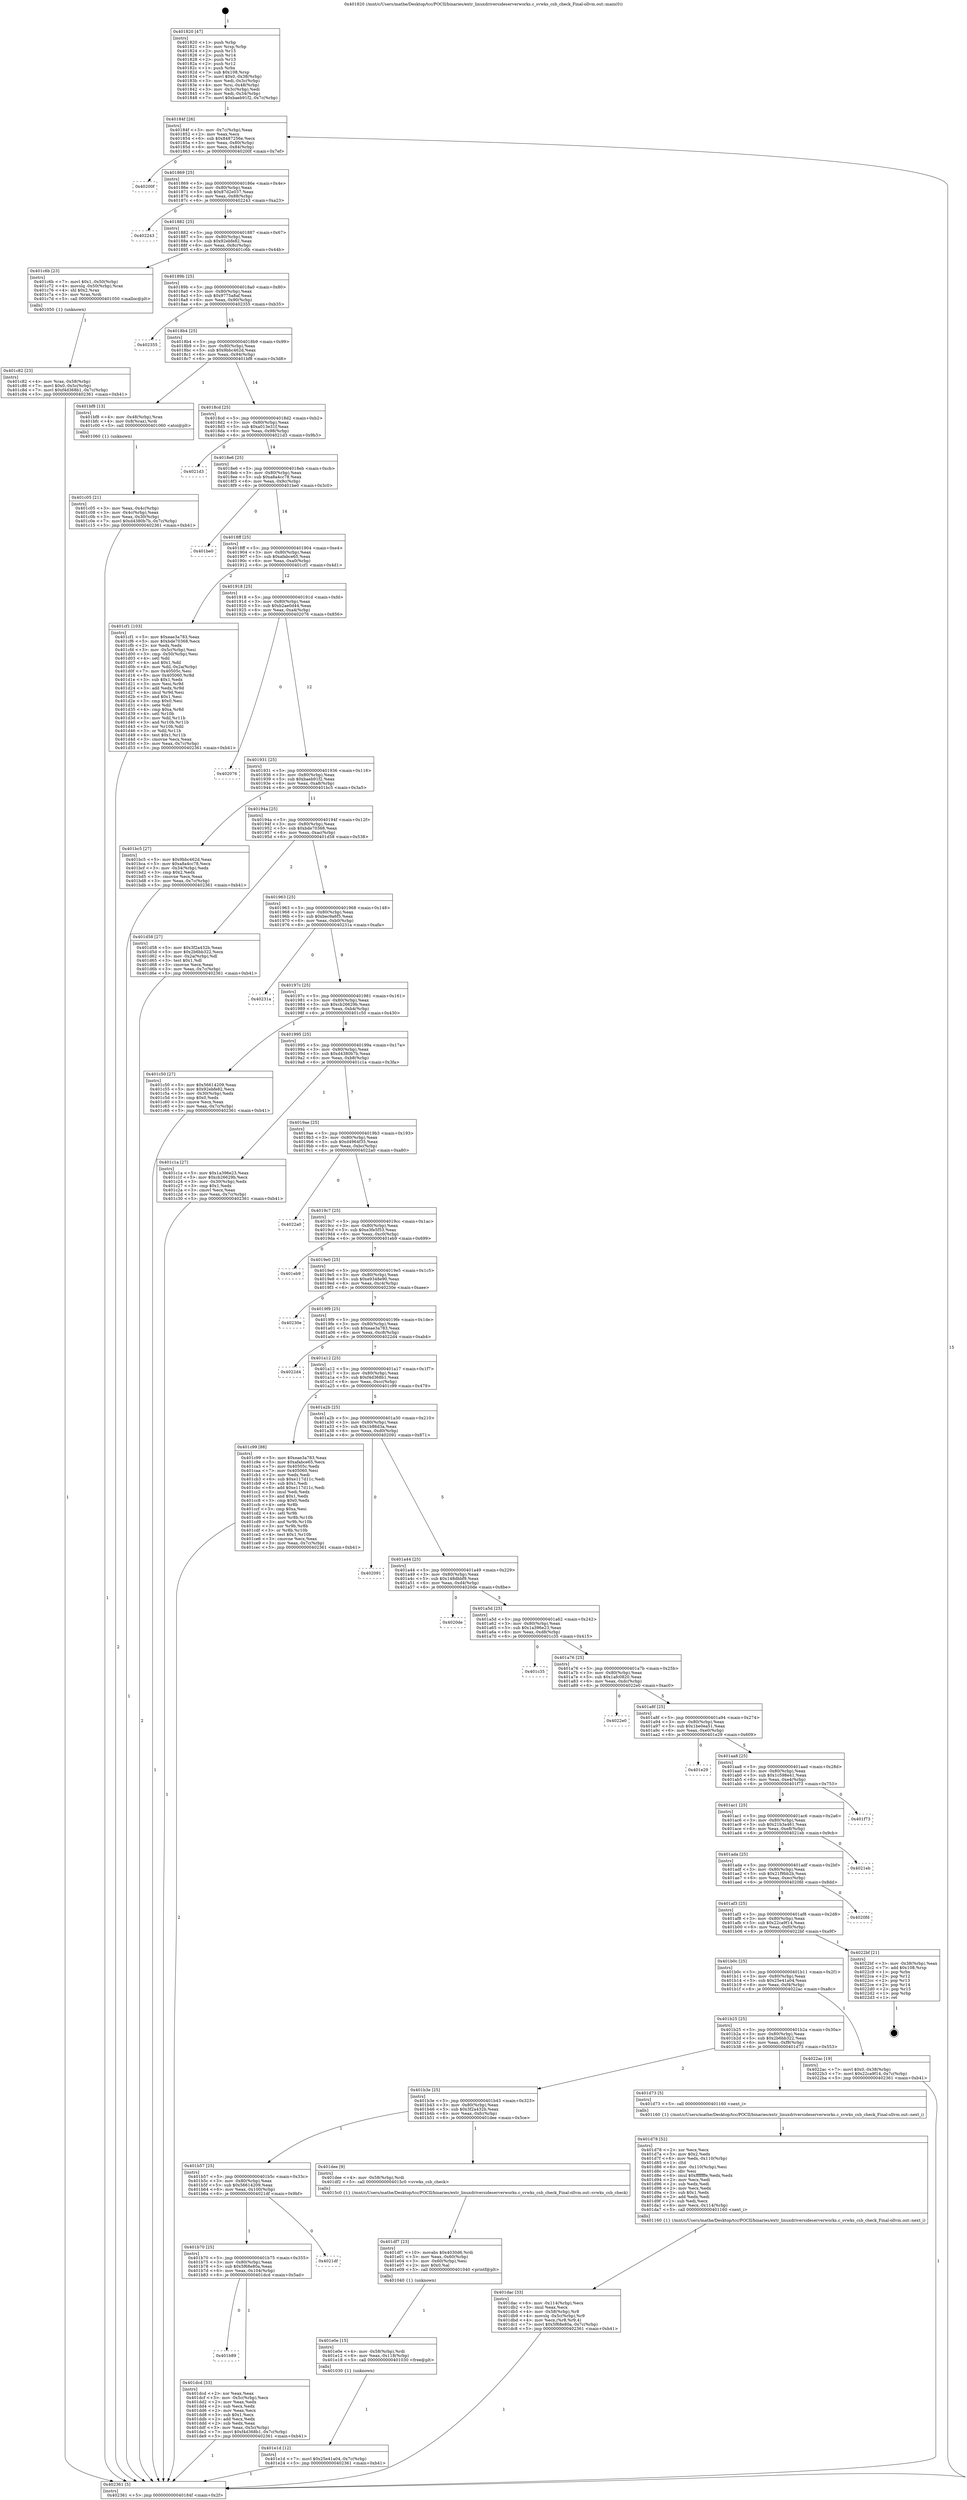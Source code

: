 digraph "0x401820" {
  label = "0x401820 (/mnt/c/Users/mathe/Desktop/tcc/POCII/binaries/extr_linuxdriversideserverworks.c_svwks_csb_check_Final-ollvm.out::main(0))"
  labelloc = "t"
  node[shape=record]

  Entry [label="",width=0.3,height=0.3,shape=circle,fillcolor=black,style=filled]
  "0x40184f" [label="{
     0x40184f [26]\l
     | [instrs]\l
     &nbsp;&nbsp;0x40184f \<+3\>: mov -0x7c(%rbp),%eax\l
     &nbsp;&nbsp;0x401852 \<+2\>: mov %eax,%ecx\l
     &nbsp;&nbsp;0x401854 \<+6\>: sub $0x8487256e,%ecx\l
     &nbsp;&nbsp;0x40185a \<+3\>: mov %eax,-0x80(%rbp)\l
     &nbsp;&nbsp;0x40185d \<+6\>: mov %ecx,-0x84(%rbp)\l
     &nbsp;&nbsp;0x401863 \<+6\>: je 000000000040200f \<main+0x7ef\>\l
  }"]
  "0x40200f" [label="{
     0x40200f\l
  }", style=dashed]
  "0x401869" [label="{
     0x401869 [25]\l
     | [instrs]\l
     &nbsp;&nbsp;0x401869 \<+5\>: jmp 000000000040186e \<main+0x4e\>\l
     &nbsp;&nbsp;0x40186e \<+3\>: mov -0x80(%rbp),%eax\l
     &nbsp;&nbsp;0x401871 \<+5\>: sub $0x87d2e037,%eax\l
     &nbsp;&nbsp;0x401876 \<+6\>: mov %eax,-0x88(%rbp)\l
     &nbsp;&nbsp;0x40187c \<+6\>: je 0000000000402243 \<main+0xa23\>\l
  }"]
  Exit [label="",width=0.3,height=0.3,shape=circle,fillcolor=black,style=filled,peripheries=2]
  "0x402243" [label="{
     0x402243\l
  }", style=dashed]
  "0x401882" [label="{
     0x401882 [25]\l
     | [instrs]\l
     &nbsp;&nbsp;0x401882 \<+5\>: jmp 0000000000401887 \<main+0x67\>\l
     &nbsp;&nbsp;0x401887 \<+3\>: mov -0x80(%rbp),%eax\l
     &nbsp;&nbsp;0x40188a \<+5\>: sub $0x92ebfe82,%eax\l
     &nbsp;&nbsp;0x40188f \<+6\>: mov %eax,-0x8c(%rbp)\l
     &nbsp;&nbsp;0x401895 \<+6\>: je 0000000000401c6b \<main+0x44b\>\l
  }"]
  "0x401e1d" [label="{
     0x401e1d [12]\l
     | [instrs]\l
     &nbsp;&nbsp;0x401e1d \<+7\>: movl $0x25e41a04,-0x7c(%rbp)\l
     &nbsp;&nbsp;0x401e24 \<+5\>: jmp 0000000000402361 \<main+0xb41\>\l
  }"]
  "0x401c6b" [label="{
     0x401c6b [23]\l
     | [instrs]\l
     &nbsp;&nbsp;0x401c6b \<+7\>: movl $0x1,-0x50(%rbp)\l
     &nbsp;&nbsp;0x401c72 \<+4\>: movslq -0x50(%rbp),%rax\l
     &nbsp;&nbsp;0x401c76 \<+4\>: shl $0x2,%rax\l
     &nbsp;&nbsp;0x401c7a \<+3\>: mov %rax,%rdi\l
     &nbsp;&nbsp;0x401c7d \<+5\>: call 0000000000401050 \<malloc@plt\>\l
     | [calls]\l
     &nbsp;&nbsp;0x401050 \{1\} (unknown)\l
  }"]
  "0x40189b" [label="{
     0x40189b [25]\l
     | [instrs]\l
     &nbsp;&nbsp;0x40189b \<+5\>: jmp 00000000004018a0 \<main+0x80\>\l
     &nbsp;&nbsp;0x4018a0 \<+3\>: mov -0x80(%rbp),%eax\l
     &nbsp;&nbsp;0x4018a3 \<+5\>: sub $0x9775a8af,%eax\l
     &nbsp;&nbsp;0x4018a8 \<+6\>: mov %eax,-0x90(%rbp)\l
     &nbsp;&nbsp;0x4018ae \<+6\>: je 0000000000402355 \<main+0xb35\>\l
  }"]
  "0x401e0e" [label="{
     0x401e0e [15]\l
     | [instrs]\l
     &nbsp;&nbsp;0x401e0e \<+4\>: mov -0x58(%rbp),%rdi\l
     &nbsp;&nbsp;0x401e12 \<+6\>: mov %eax,-0x118(%rbp)\l
     &nbsp;&nbsp;0x401e18 \<+5\>: call 0000000000401030 \<free@plt\>\l
     | [calls]\l
     &nbsp;&nbsp;0x401030 \{1\} (unknown)\l
  }"]
  "0x402355" [label="{
     0x402355\l
  }", style=dashed]
  "0x4018b4" [label="{
     0x4018b4 [25]\l
     | [instrs]\l
     &nbsp;&nbsp;0x4018b4 \<+5\>: jmp 00000000004018b9 \<main+0x99\>\l
     &nbsp;&nbsp;0x4018b9 \<+3\>: mov -0x80(%rbp),%eax\l
     &nbsp;&nbsp;0x4018bc \<+5\>: sub $0x9bbc462d,%eax\l
     &nbsp;&nbsp;0x4018c1 \<+6\>: mov %eax,-0x94(%rbp)\l
     &nbsp;&nbsp;0x4018c7 \<+6\>: je 0000000000401bf8 \<main+0x3d8\>\l
  }"]
  "0x401df7" [label="{
     0x401df7 [23]\l
     | [instrs]\l
     &nbsp;&nbsp;0x401df7 \<+10\>: movabs $0x4030d6,%rdi\l
     &nbsp;&nbsp;0x401e01 \<+3\>: mov %eax,-0x60(%rbp)\l
     &nbsp;&nbsp;0x401e04 \<+3\>: mov -0x60(%rbp),%esi\l
     &nbsp;&nbsp;0x401e07 \<+2\>: mov $0x0,%al\l
     &nbsp;&nbsp;0x401e09 \<+5\>: call 0000000000401040 \<printf@plt\>\l
     | [calls]\l
     &nbsp;&nbsp;0x401040 \{1\} (unknown)\l
  }"]
  "0x401bf8" [label="{
     0x401bf8 [13]\l
     | [instrs]\l
     &nbsp;&nbsp;0x401bf8 \<+4\>: mov -0x48(%rbp),%rax\l
     &nbsp;&nbsp;0x401bfc \<+4\>: mov 0x8(%rax),%rdi\l
     &nbsp;&nbsp;0x401c00 \<+5\>: call 0000000000401060 \<atoi@plt\>\l
     | [calls]\l
     &nbsp;&nbsp;0x401060 \{1\} (unknown)\l
  }"]
  "0x4018cd" [label="{
     0x4018cd [25]\l
     | [instrs]\l
     &nbsp;&nbsp;0x4018cd \<+5\>: jmp 00000000004018d2 \<main+0xb2\>\l
     &nbsp;&nbsp;0x4018d2 \<+3\>: mov -0x80(%rbp),%eax\l
     &nbsp;&nbsp;0x4018d5 \<+5\>: sub $0xa013e31f,%eax\l
     &nbsp;&nbsp;0x4018da \<+6\>: mov %eax,-0x98(%rbp)\l
     &nbsp;&nbsp;0x4018e0 \<+6\>: je 00000000004021d3 \<main+0x9b3\>\l
  }"]
  "0x401b89" [label="{
     0x401b89\l
  }", style=dashed]
  "0x4021d3" [label="{
     0x4021d3\l
  }", style=dashed]
  "0x4018e6" [label="{
     0x4018e6 [25]\l
     | [instrs]\l
     &nbsp;&nbsp;0x4018e6 \<+5\>: jmp 00000000004018eb \<main+0xcb\>\l
     &nbsp;&nbsp;0x4018eb \<+3\>: mov -0x80(%rbp),%eax\l
     &nbsp;&nbsp;0x4018ee \<+5\>: sub $0xa8a4cc78,%eax\l
     &nbsp;&nbsp;0x4018f3 \<+6\>: mov %eax,-0x9c(%rbp)\l
     &nbsp;&nbsp;0x4018f9 \<+6\>: je 0000000000401be0 \<main+0x3c0\>\l
  }"]
  "0x401dcd" [label="{
     0x401dcd [33]\l
     | [instrs]\l
     &nbsp;&nbsp;0x401dcd \<+2\>: xor %eax,%eax\l
     &nbsp;&nbsp;0x401dcf \<+3\>: mov -0x5c(%rbp),%ecx\l
     &nbsp;&nbsp;0x401dd2 \<+2\>: mov %eax,%edx\l
     &nbsp;&nbsp;0x401dd4 \<+2\>: sub %ecx,%edx\l
     &nbsp;&nbsp;0x401dd6 \<+2\>: mov %eax,%ecx\l
     &nbsp;&nbsp;0x401dd8 \<+3\>: sub $0x1,%ecx\l
     &nbsp;&nbsp;0x401ddb \<+2\>: add %ecx,%edx\l
     &nbsp;&nbsp;0x401ddd \<+2\>: sub %edx,%eax\l
     &nbsp;&nbsp;0x401ddf \<+3\>: mov %eax,-0x5c(%rbp)\l
     &nbsp;&nbsp;0x401de2 \<+7\>: movl $0xf4d368b1,-0x7c(%rbp)\l
     &nbsp;&nbsp;0x401de9 \<+5\>: jmp 0000000000402361 \<main+0xb41\>\l
  }"]
  "0x401be0" [label="{
     0x401be0\l
  }", style=dashed]
  "0x4018ff" [label="{
     0x4018ff [25]\l
     | [instrs]\l
     &nbsp;&nbsp;0x4018ff \<+5\>: jmp 0000000000401904 \<main+0xe4\>\l
     &nbsp;&nbsp;0x401904 \<+3\>: mov -0x80(%rbp),%eax\l
     &nbsp;&nbsp;0x401907 \<+5\>: sub $0xafabce65,%eax\l
     &nbsp;&nbsp;0x40190c \<+6\>: mov %eax,-0xa0(%rbp)\l
     &nbsp;&nbsp;0x401912 \<+6\>: je 0000000000401cf1 \<main+0x4d1\>\l
  }"]
  "0x401b70" [label="{
     0x401b70 [25]\l
     | [instrs]\l
     &nbsp;&nbsp;0x401b70 \<+5\>: jmp 0000000000401b75 \<main+0x355\>\l
     &nbsp;&nbsp;0x401b75 \<+3\>: mov -0x80(%rbp),%eax\l
     &nbsp;&nbsp;0x401b78 \<+5\>: sub $0x5f68e80a,%eax\l
     &nbsp;&nbsp;0x401b7d \<+6\>: mov %eax,-0x104(%rbp)\l
     &nbsp;&nbsp;0x401b83 \<+6\>: je 0000000000401dcd \<main+0x5ad\>\l
  }"]
  "0x401cf1" [label="{
     0x401cf1 [103]\l
     | [instrs]\l
     &nbsp;&nbsp;0x401cf1 \<+5\>: mov $0xeae3a783,%eax\l
     &nbsp;&nbsp;0x401cf6 \<+5\>: mov $0xbde70368,%ecx\l
     &nbsp;&nbsp;0x401cfb \<+2\>: xor %edx,%edx\l
     &nbsp;&nbsp;0x401cfd \<+3\>: mov -0x5c(%rbp),%esi\l
     &nbsp;&nbsp;0x401d00 \<+3\>: cmp -0x50(%rbp),%esi\l
     &nbsp;&nbsp;0x401d03 \<+4\>: setl %dil\l
     &nbsp;&nbsp;0x401d07 \<+4\>: and $0x1,%dil\l
     &nbsp;&nbsp;0x401d0b \<+4\>: mov %dil,-0x2a(%rbp)\l
     &nbsp;&nbsp;0x401d0f \<+7\>: mov 0x40505c,%esi\l
     &nbsp;&nbsp;0x401d16 \<+8\>: mov 0x405060,%r8d\l
     &nbsp;&nbsp;0x401d1e \<+3\>: sub $0x1,%edx\l
     &nbsp;&nbsp;0x401d21 \<+3\>: mov %esi,%r9d\l
     &nbsp;&nbsp;0x401d24 \<+3\>: add %edx,%r9d\l
     &nbsp;&nbsp;0x401d27 \<+4\>: imul %r9d,%esi\l
     &nbsp;&nbsp;0x401d2b \<+3\>: and $0x1,%esi\l
     &nbsp;&nbsp;0x401d2e \<+3\>: cmp $0x0,%esi\l
     &nbsp;&nbsp;0x401d31 \<+4\>: sete %dil\l
     &nbsp;&nbsp;0x401d35 \<+4\>: cmp $0xa,%r8d\l
     &nbsp;&nbsp;0x401d39 \<+4\>: setl %r10b\l
     &nbsp;&nbsp;0x401d3d \<+3\>: mov %dil,%r11b\l
     &nbsp;&nbsp;0x401d40 \<+3\>: and %r10b,%r11b\l
     &nbsp;&nbsp;0x401d43 \<+3\>: xor %r10b,%dil\l
     &nbsp;&nbsp;0x401d46 \<+3\>: or %dil,%r11b\l
     &nbsp;&nbsp;0x401d49 \<+4\>: test $0x1,%r11b\l
     &nbsp;&nbsp;0x401d4d \<+3\>: cmovne %ecx,%eax\l
     &nbsp;&nbsp;0x401d50 \<+3\>: mov %eax,-0x7c(%rbp)\l
     &nbsp;&nbsp;0x401d53 \<+5\>: jmp 0000000000402361 \<main+0xb41\>\l
  }"]
  "0x401918" [label="{
     0x401918 [25]\l
     | [instrs]\l
     &nbsp;&nbsp;0x401918 \<+5\>: jmp 000000000040191d \<main+0xfd\>\l
     &nbsp;&nbsp;0x40191d \<+3\>: mov -0x80(%rbp),%eax\l
     &nbsp;&nbsp;0x401920 \<+5\>: sub $0xb2ae0d44,%eax\l
     &nbsp;&nbsp;0x401925 \<+6\>: mov %eax,-0xa4(%rbp)\l
     &nbsp;&nbsp;0x40192b \<+6\>: je 0000000000402076 \<main+0x856\>\l
  }"]
  "0x4021df" [label="{
     0x4021df\l
  }", style=dashed]
  "0x402076" [label="{
     0x402076\l
  }", style=dashed]
  "0x401931" [label="{
     0x401931 [25]\l
     | [instrs]\l
     &nbsp;&nbsp;0x401931 \<+5\>: jmp 0000000000401936 \<main+0x116\>\l
     &nbsp;&nbsp;0x401936 \<+3\>: mov -0x80(%rbp),%eax\l
     &nbsp;&nbsp;0x401939 \<+5\>: sub $0xbaeb91f2,%eax\l
     &nbsp;&nbsp;0x40193e \<+6\>: mov %eax,-0xa8(%rbp)\l
     &nbsp;&nbsp;0x401944 \<+6\>: je 0000000000401bc5 \<main+0x3a5\>\l
  }"]
  "0x401b57" [label="{
     0x401b57 [25]\l
     | [instrs]\l
     &nbsp;&nbsp;0x401b57 \<+5\>: jmp 0000000000401b5c \<main+0x33c\>\l
     &nbsp;&nbsp;0x401b5c \<+3\>: mov -0x80(%rbp),%eax\l
     &nbsp;&nbsp;0x401b5f \<+5\>: sub $0x56614209,%eax\l
     &nbsp;&nbsp;0x401b64 \<+6\>: mov %eax,-0x100(%rbp)\l
     &nbsp;&nbsp;0x401b6a \<+6\>: je 00000000004021df \<main+0x9bf\>\l
  }"]
  "0x401bc5" [label="{
     0x401bc5 [27]\l
     | [instrs]\l
     &nbsp;&nbsp;0x401bc5 \<+5\>: mov $0x9bbc462d,%eax\l
     &nbsp;&nbsp;0x401bca \<+5\>: mov $0xa8a4cc78,%ecx\l
     &nbsp;&nbsp;0x401bcf \<+3\>: mov -0x34(%rbp),%edx\l
     &nbsp;&nbsp;0x401bd2 \<+3\>: cmp $0x2,%edx\l
     &nbsp;&nbsp;0x401bd5 \<+3\>: cmovne %ecx,%eax\l
     &nbsp;&nbsp;0x401bd8 \<+3\>: mov %eax,-0x7c(%rbp)\l
     &nbsp;&nbsp;0x401bdb \<+5\>: jmp 0000000000402361 \<main+0xb41\>\l
  }"]
  "0x40194a" [label="{
     0x40194a [25]\l
     | [instrs]\l
     &nbsp;&nbsp;0x40194a \<+5\>: jmp 000000000040194f \<main+0x12f\>\l
     &nbsp;&nbsp;0x40194f \<+3\>: mov -0x80(%rbp),%eax\l
     &nbsp;&nbsp;0x401952 \<+5\>: sub $0xbde70368,%eax\l
     &nbsp;&nbsp;0x401957 \<+6\>: mov %eax,-0xac(%rbp)\l
     &nbsp;&nbsp;0x40195d \<+6\>: je 0000000000401d58 \<main+0x538\>\l
  }"]
  "0x402361" [label="{
     0x402361 [5]\l
     | [instrs]\l
     &nbsp;&nbsp;0x402361 \<+5\>: jmp 000000000040184f \<main+0x2f\>\l
  }"]
  "0x401820" [label="{
     0x401820 [47]\l
     | [instrs]\l
     &nbsp;&nbsp;0x401820 \<+1\>: push %rbp\l
     &nbsp;&nbsp;0x401821 \<+3\>: mov %rsp,%rbp\l
     &nbsp;&nbsp;0x401824 \<+2\>: push %r15\l
     &nbsp;&nbsp;0x401826 \<+2\>: push %r14\l
     &nbsp;&nbsp;0x401828 \<+2\>: push %r13\l
     &nbsp;&nbsp;0x40182a \<+2\>: push %r12\l
     &nbsp;&nbsp;0x40182c \<+1\>: push %rbx\l
     &nbsp;&nbsp;0x40182d \<+7\>: sub $0x108,%rsp\l
     &nbsp;&nbsp;0x401834 \<+7\>: movl $0x0,-0x38(%rbp)\l
     &nbsp;&nbsp;0x40183b \<+3\>: mov %edi,-0x3c(%rbp)\l
     &nbsp;&nbsp;0x40183e \<+4\>: mov %rsi,-0x48(%rbp)\l
     &nbsp;&nbsp;0x401842 \<+3\>: mov -0x3c(%rbp),%edi\l
     &nbsp;&nbsp;0x401845 \<+3\>: mov %edi,-0x34(%rbp)\l
     &nbsp;&nbsp;0x401848 \<+7\>: movl $0xbaeb91f2,-0x7c(%rbp)\l
  }"]
  "0x401c05" [label="{
     0x401c05 [21]\l
     | [instrs]\l
     &nbsp;&nbsp;0x401c05 \<+3\>: mov %eax,-0x4c(%rbp)\l
     &nbsp;&nbsp;0x401c08 \<+3\>: mov -0x4c(%rbp),%eax\l
     &nbsp;&nbsp;0x401c0b \<+3\>: mov %eax,-0x30(%rbp)\l
     &nbsp;&nbsp;0x401c0e \<+7\>: movl $0xd4380b7b,-0x7c(%rbp)\l
     &nbsp;&nbsp;0x401c15 \<+5\>: jmp 0000000000402361 \<main+0xb41\>\l
  }"]
  "0x401dee" [label="{
     0x401dee [9]\l
     | [instrs]\l
     &nbsp;&nbsp;0x401dee \<+4\>: mov -0x58(%rbp),%rdi\l
     &nbsp;&nbsp;0x401df2 \<+5\>: call 00000000004015c0 \<svwks_csb_check\>\l
     | [calls]\l
     &nbsp;&nbsp;0x4015c0 \{1\} (/mnt/c/Users/mathe/Desktop/tcc/POCII/binaries/extr_linuxdriversideserverworks.c_svwks_csb_check_Final-ollvm.out::svwks_csb_check)\l
  }"]
  "0x401d58" [label="{
     0x401d58 [27]\l
     | [instrs]\l
     &nbsp;&nbsp;0x401d58 \<+5\>: mov $0x3f2a432b,%eax\l
     &nbsp;&nbsp;0x401d5d \<+5\>: mov $0x2b6bb322,%ecx\l
     &nbsp;&nbsp;0x401d62 \<+3\>: mov -0x2a(%rbp),%dl\l
     &nbsp;&nbsp;0x401d65 \<+3\>: test $0x1,%dl\l
     &nbsp;&nbsp;0x401d68 \<+3\>: cmovne %ecx,%eax\l
     &nbsp;&nbsp;0x401d6b \<+3\>: mov %eax,-0x7c(%rbp)\l
     &nbsp;&nbsp;0x401d6e \<+5\>: jmp 0000000000402361 \<main+0xb41\>\l
  }"]
  "0x401963" [label="{
     0x401963 [25]\l
     | [instrs]\l
     &nbsp;&nbsp;0x401963 \<+5\>: jmp 0000000000401968 \<main+0x148\>\l
     &nbsp;&nbsp;0x401968 \<+3\>: mov -0x80(%rbp),%eax\l
     &nbsp;&nbsp;0x40196b \<+5\>: sub $0xbec9a6f5,%eax\l
     &nbsp;&nbsp;0x401970 \<+6\>: mov %eax,-0xb0(%rbp)\l
     &nbsp;&nbsp;0x401976 \<+6\>: je 000000000040231a \<main+0xafa\>\l
  }"]
  "0x401dac" [label="{
     0x401dac [33]\l
     | [instrs]\l
     &nbsp;&nbsp;0x401dac \<+6\>: mov -0x114(%rbp),%ecx\l
     &nbsp;&nbsp;0x401db2 \<+3\>: imul %eax,%ecx\l
     &nbsp;&nbsp;0x401db5 \<+4\>: mov -0x58(%rbp),%r8\l
     &nbsp;&nbsp;0x401db9 \<+4\>: movslq -0x5c(%rbp),%r9\l
     &nbsp;&nbsp;0x401dbd \<+4\>: mov %ecx,(%r8,%r9,4)\l
     &nbsp;&nbsp;0x401dc1 \<+7\>: movl $0x5f68e80a,-0x7c(%rbp)\l
     &nbsp;&nbsp;0x401dc8 \<+5\>: jmp 0000000000402361 \<main+0xb41\>\l
  }"]
  "0x40231a" [label="{
     0x40231a\l
  }", style=dashed]
  "0x40197c" [label="{
     0x40197c [25]\l
     | [instrs]\l
     &nbsp;&nbsp;0x40197c \<+5\>: jmp 0000000000401981 \<main+0x161\>\l
     &nbsp;&nbsp;0x401981 \<+3\>: mov -0x80(%rbp),%eax\l
     &nbsp;&nbsp;0x401984 \<+5\>: sub $0xcb26629b,%eax\l
     &nbsp;&nbsp;0x401989 \<+6\>: mov %eax,-0xb4(%rbp)\l
     &nbsp;&nbsp;0x40198f \<+6\>: je 0000000000401c50 \<main+0x430\>\l
  }"]
  "0x401d78" [label="{
     0x401d78 [52]\l
     | [instrs]\l
     &nbsp;&nbsp;0x401d78 \<+2\>: xor %ecx,%ecx\l
     &nbsp;&nbsp;0x401d7a \<+5\>: mov $0x2,%edx\l
     &nbsp;&nbsp;0x401d7f \<+6\>: mov %edx,-0x110(%rbp)\l
     &nbsp;&nbsp;0x401d85 \<+1\>: cltd\l
     &nbsp;&nbsp;0x401d86 \<+6\>: mov -0x110(%rbp),%esi\l
     &nbsp;&nbsp;0x401d8c \<+2\>: idiv %esi\l
     &nbsp;&nbsp;0x401d8e \<+6\>: imul $0xfffffffe,%edx,%edx\l
     &nbsp;&nbsp;0x401d94 \<+2\>: mov %ecx,%edi\l
     &nbsp;&nbsp;0x401d96 \<+2\>: sub %edx,%edi\l
     &nbsp;&nbsp;0x401d98 \<+2\>: mov %ecx,%edx\l
     &nbsp;&nbsp;0x401d9a \<+3\>: sub $0x1,%edx\l
     &nbsp;&nbsp;0x401d9d \<+2\>: add %edx,%edi\l
     &nbsp;&nbsp;0x401d9f \<+2\>: sub %edi,%ecx\l
     &nbsp;&nbsp;0x401da1 \<+6\>: mov %ecx,-0x114(%rbp)\l
     &nbsp;&nbsp;0x401da7 \<+5\>: call 0000000000401160 \<next_i\>\l
     | [calls]\l
     &nbsp;&nbsp;0x401160 \{1\} (/mnt/c/Users/mathe/Desktop/tcc/POCII/binaries/extr_linuxdriversideserverworks.c_svwks_csb_check_Final-ollvm.out::next_i)\l
  }"]
  "0x401c50" [label="{
     0x401c50 [27]\l
     | [instrs]\l
     &nbsp;&nbsp;0x401c50 \<+5\>: mov $0x56614209,%eax\l
     &nbsp;&nbsp;0x401c55 \<+5\>: mov $0x92ebfe82,%ecx\l
     &nbsp;&nbsp;0x401c5a \<+3\>: mov -0x30(%rbp),%edx\l
     &nbsp;&nbsp;0x401c5d \<+3\>: cmp $0x0,%edx\l
     &nbsp;&nbsp;0x401c60 \<+3\>: cmove %ecx,%eax\l
     &nbsp;&nbsp;0x401c63 \<+3\>: mov %eax,-0x7c(%rbp)\l
     &nbsp;&nbsp;0x401c66 \<+5\>: jmp 0000000000402361 \<main+0xb41\>\l
  }"]
  "0x401995" [label="{
     0x401995 [25]\l
     | [instrs]\l
     &nbsp;&nbsp;0x401995 \<+5\>: jmp 000000000040199a \<main+0x17a\>\l
     &nbsp;&nbsp;0x40199a \<+3\>: mov -0x80(%rbp),%eax\l
     &nbsp;&nbsp;0x40199d \<+5\>: sub $0xd4380b7b,%eax\l
     &nbsp;&nbsp;0x4019a2 \<+6\>: mov %eax,-0xb8(%rbp)\l
     &nbsp;&nbsp;0x4019a8 \<+6\>: je 0000000000401c1a \<main+0x3fa\>\l
  }"]
  "0x401b3e" [label="{
     0x401b3e [25]\l
     | [instrs]\l
     &nbsp;&nbsp;0x401b3e \<+5\>: jmp 0000000000401b43 \<main+0x323\>\l
     &nbsp;&nbsp;0x401b43 \<+3\>: mov -0x80(%rbp),%eax\l
     &nbsp;&nbsp;0x401b46 \<+5\>: sub $0x3f2a432b,%eax\l
     &nbsp;&nbsp;0x401b4b \<+6\>: mov %eax,-0xfc(%rbp)\l
     &nbsp;&nbsp;0x401b51 \<+6\>: je 0000000000401dee \<main+0x5ce\>\l
  }"]
  "0x401c1a" [label="{
     0x401c1a [27]\l
     | [instrs]\l
     &nbsp;&nbsp;0x401c1a \<+5\>: mov $0x1a396e23,%eax\l
     &nbsp;&nbsp;0x401c1f \<+5\>: mov $0xcb26629b,%ecx\l
     &nbsp;&nbsp;0x401c24 \<+3\>: mov -0x30(%rbp),%edx\l
     &nbsp;&nbsp;0x401c27 \<+3\>: cmp $0x1,%edx\l
     &nbsp;&nbsp;0x401c2a \<+3\>: cmovl %ecx,%eax\l
     &nbsp;&nbsp;0x401c2d \<+3\>: mov %eax,-0x7c(%rbp)\l
     &nbsp;&nbsp;0x401c30 \<+5\>: jmp 0000000000402361 \<main+0xb41\>\l
  }"]
  "0x4019ae" [label="{
     0x4019ae [25]\l
     | [instrs]\l
     &nbsp;&nbsp;0x4019ae \<+5\>: jmp 00000000004019b3 \<main+0x193\>\l
     &nbsp;&nbsp;0x4019b3 \<+3\>: mov -0x80(%rbp),%eax\l
     &nbsp;&nbsp;0x4019b6 \<+5\>: sub $0xd4964f35,%eax\l
     &nbsp;&nbsp;0x4019bb \<+6\>: mov %eax,-0xbc(%rbp)\l
     &nbsp;&nbsp;0x4019c1 \<+6\>: je 00000000004022a0 \<main+0xa80\>\l
  }"]
  "0x401c82" [label="{
     0x401c82 [23]\l
     | [instrs]\l
     &nbsp;&nbsp;0x401c82 \<+4\>: mov %rax,-0x58(%rbp)\l
     &nbsp;&nbsp;0x401c86 \<+7\>: movl $0x0,-0x5c(%rbp)\l
     &nbsp;&nbsp;0x401c8d \<+7\>: movl $0xf4d368b1,-0x7c(%rbp)\l
     &nbsp;&nbsp;0x401c94 \<+5\>: jmp 0000000000402361 \<main+0xb41\>\l
  }"]
  "0x401d73" [label="{
     0x401d73 [5]\l
     | [instrs]\l
     &nbsp;&nbsp;0x401d73 \<+5\>: call 0000000000401160 \<next_i\>\l
     | [calls]\l
     &nbsp;&nbsp;0x401160 \{1\} (/mnt/c/Users/mathe/Desktop/tcc/POCII/binaries/extr_linuxdriversideserverworks.c_svwks_csb_check_Final-ollvm.out::next_i)\l
  }"]
  "0x4022a0" [label="{
     0x4022a0\l
  }", style=dashed]
  "0x4019c7" [label="{
     0x4019c7 [25]\l
     | [instrs]\l
     &nbsp;&nbsp;0x4019c7 \<+5\>: jmp 00000000004019cc \<main+0x1ac\>\l
     &nbsp;&nbsp;0x4019cc \<+3\>: mov -0x80(%rbp),%eax\l
     &nbsp;&nbsp;0x4019cf \<+5\>: sub $0xe3fe5f53,%eax\l
     &nbsp;&nbsp;0x4019d4 \<+6\>: mov %eax,-0xc0(%rbp)\l
     &nbsp;&nbsp;0x4019da \<+6\>: je 0000000000401eb9 \<main+0x699\>\l
  }"]
  "0x401b25" [label="{
     0x401b25 [25]\l
     | [instrs]\l
     &nbsp;&nbsp;0x401b25 \<+5\>: jmp 0000000000401b2a \<main+0x30a\>\l
     &nbsp;&nbsp;0x401b2a \<+3\>: mov -0x80(%rbp),%eax\l
     &nbsp;&nbsp;0x401b2d \<+5\>: sub $0x2b6bb322,%eax\l
     &nbsp;&nbsp;0x401b32 \<+6\>: mov %eax,-0xf8(%rbp)\l
     &nbsp;&nbsp;0x401b38 \<+6\>: je 0000000000401d73 \<main+0x553\>\l
  }"]
  "0x401eb9" [label="{
     0x401eb9\l
  }", style=dashed]
  "0x4019e0" [label="{
     0x4019e0 [25]\l
     | [instrs]\l
     &nbsp;&nbsp;0x4019e0 \<+5\>: jmp 00000000004019e5 \<main+0x1c5\>\l
     &nbsp;&nbsp;0x4019e5 \<+3\>: mov -0x80(%rbp),%eax\l
     &nbsp;&nbsp;0x4019e8 \<+5\>: sub $0xe9348e90,%eax\l
     &nbsp;&nbsp;0x4019ed \<+6\>: mov %eax,-0xc4(%rbp)\l
     &nbsp;&nbsp;0x4019f3 \<+6\>: je 000000000040230e \<main+0xaee\>\l
  }"]
  "0x4022ac" [label="{
     0x4022ac [19]\l
     | [instrs]\l
     &nbsp;&nbsp;0x4022ac \<+7\>: movl $0x0,-0x38(%rbp)\l
     &nbsp;&nbsp;0x4022b3 \<+7\>: movl $0x22ca9f14,-0x7c(%rbp)\l
     &nbsp;&nbsp;0x4022ba \<+5\>: jmp 0000000000402361 \<main+0xb41\>\l
  }"]
  "0x40230e" [label="{
     0x40230e\l
  }", style=dashed]
  "0x4019f9" [label="{
     0x4019f9 [25]\l
     | [instrs]\l
     &nbsp;&nbsp;0x4019f9 \<+5\>: jmp 00000000004019fe \<main+0x1de\>\l
     &nbsp;&nbsp;0x4019fe \<+3\>: mov -0x80(%rbp),%eax\l
     &nbsp;&nbsp;0x401a01 \<+5\>: sub $0xeae3a783,%eax\l
     &nbsp;&nbsp;0x401a06 \<+6\>: mov %eax,-0xc8(%rbp)\l
     &nbsp;&nbsp;0x401a0c \<+6\>: je 00000000004022d4 \<main+0xab4\>\l
  }"]
  "0x401b0c" [label="{
     0x401b0c [25]\l
     | [instrs]\l
     &nbsp;&nbsp;0x401b0c \<+5\>: jmp 0000000000401b11 \<main+0x2f1\>\l
     &nbsp;&nbsp;0x401b11 \<+3\>: mov -0x80(%rbp),%eax\l
     &nbsp;&nbsp;0x401b14 \<+5\>: sub $0x25e41a04,%eax\l
     &nbsp;&nbsp;0x401b19 \<+6\>: mov %eax,-0xf4(%rbp)\l
     &nbsp;&nbsp;0x401b1f \<+6\>: je 00000000004022ac \<main+0xa8c\>\l
  }"]
  "0x4022d4" [label="{
     0x4022d4\l
  }", style=dashed]
  "0x401a12" [label="{
     0x401a12 [25]\l
     | [instrs]\l
     &nbsp;&nbsp;0x401a12 \<+5\>: jmp 0000000000401a17 \<main+0x1f7\>\l
     &nbsp;&nbsp;0x401a17 \<+3\>: mov -0x80(%rbp),%eax\l
     &nbsp;&nbsp;0x401a1a \<+5\>: sub $0xf4d368b1,%eax\l
     &nbsp;&nbsp;0x401a1f \<+6\>: mov %eax,-0xcc(%rbp)\l
     &nbsp;&nbsp;0x401a25 \<+6\>: je 0000000000401c99 \<main+0x479\>\l
  }"]
  "0x4022bf" [label="{
     0x4022bf [21]\l
     | [instrs]\l
     &nbsp;&nbsp;0x4022bf \<+3\>: mov -0x38(%rbp),%eax\l
     &nbsp;&nbsp;0x4022c2 \<+7\>: add $0x108,%rsp\l
     &nbsp;&nbsp;0x4022c9 \<+1\>: pop %rbx\l
     &nbsp;&nbsp;0x4022ca \<+2\>: pop %r12\l
     &nbsp;&nbsp;0x4022cc \<+2\>: pop %r13\l
     &nbsp;&nbsp;0x4022ce \<+2\>: pop %r14\l
     &nbsp;&nbsp;0x4022d0 \<+2\>: pop %r15\l
     &nbsp;&nbsp;0x4022d2 \<+1\>: pop %rbp\l
     &nbsp;&nbsp;0x4022d3 \<+1\>: ret\l
  }"]
  "0x401c99" [label="{
     0x401c99 [88]\l
     | [instrs]\l
     &nbsp;&nbsp;0x401c99 \<+5\>: mov $0xeae3a783,%eax\l
     &nbsp;&nbsp;0x401c9e \<+5\>: mov $0xafabce65,%ecx\l
     &nbsp;&nbsp;0x401ca3 \<+7\>: mov 0x40505c,%edx\l
     &nbsp;&nbsp;0x401caa \<+7\>: mov 0x405060,%esi\l
     &nbsp;&nbsp;0x401cb1 \<+2\>: mov %edx,%edi\l
     &nbsp;&nbsp;0x401cb3 \<+6\>: sub $0xe117d11c,%edi\l
     &nbsp;&nbsp;0x401cb9 \<+3\>: sub $0x1,%edi\l
     &nbsp;&nbsp;0x401cbc \<+6\>: add $0xe117d11c,%edi\l
     &nbsp;&nbsp;0x401cc2 \<+3\>: imul %edi,%edx\l
     &nbsp;&nbsp;0x401cc5 \<+3\>: and $0x1,%edx\l
     &nbsp;&nbsp;0x401cc8 \<+3\>: cmp $0x0,%edx\l
     &nbsp;&nbsp;0x401ccb \<+4\>: sete %r8b\l
     &nbsp;&nbsp;0x401ccf \<+3\>: cmp $0xa,%esi\l
     &nbsp;&nbsp;0x401cd2 \<+4\>: setl %r9b\l
     &nbsp;&nbsp;0x401cd6 \<+3\>: mov %r8b,%r10b\l
     &nbsp;&nbsp;0x401cd9 \<+3\>: and %r9b,%r10b\l
     &nbsp;&nbsp;0x401cdc \<+3\>: xor %r9b,%r8b\l
     &nbsp;&nbsp;0x401cdf \<+3\>: or %r8b,%r10b\l
     &nbsp;&nbsp;0x401ce2 \<+4\>: test $0x1,%r10b\l
     &nbsp;&nbsp;0x401ce6 \<+3\>: cmovne %ecx,%eax\l
     &nbsp;&nbsp;0x401ce9 \<+3\>: mov %eax,-0x7c(%rbp)\l
     &nbsp;&nbsp;0x401cec \<+5\>: jmp 0000000000402361 \<main+0xb41\>\l
  }"]
  "0x401a2b" [label="{
     0x401a2b [25]\l
     | [instrs]\l
     &nbsp;&nbsp;0x401a2b \<+5\>: jmp 0000000000401a30 \<main+0x210\>\l
     &nbsp;&nbsp;0x401a30 \<+3\>: mov -0x80(%rbp),%eax\l
     &nbsp;&nbsp;0x401a33 \<+5\>: sub $0x1b86d3a,%eax\l
     &nbsp;&nbsp;0x401a38 \<+6\>: mov %eax,-0xd0(%rbp)\l
     &nbsp;&nbsp;0x401a3e \<+6\>: je 0000000000402091 \<main+0x871\>\l
  }"]
  "0x401af3" [label="{
     0x401af3 [25]\l
     | [instrs]\l
     &nbsp;&nbsp;0x401af3 \<+5\>: jmp 0000000000401af8 \<main+0x2d8\>\l
     &nbsp;&nbsp;0x401af8 \<+3\>: mov -0x80(%rbp),%eax\l
     &nbsp;&nbsp;0x401afb \<+5\>: sub $0x22ca9f14,%eax\l
     &nbsp;&nbsp;0x401b00 \<+6\>: mov %eax,-0xf0(%rbp)\l
     &nbsp;&nbsp;0x401b06 \<+6\>: je 00000000004022bf \<main+0xa9f\>\l
  }"]
  "0x402091" [label="{
     0x402091\l
  }", style=dashed]
  "0x401a44" [label="{
     0x401a44 [25]\l
     | [instrs]\l
     &nbsp;&nbsp;0x401a44 \<+5\>: jmp 0000000000401a49 \<main+0x229\>\l
     &nbsp;&nbsp;0x401a49 \<+3\>: mov -0x80(%rbp),%eax\l
     &nbsp;&nbsp;0x401a4c \<+5\>: sub $0x148dbbf9,%eax\l
     &nbsp;&nbsp;0x401a51 \<+6\>: mov %eax,-0xd4(%rbp)\l
     &nbsp;&nbsp;0x401a57 \<+6\>: je 00000000004020de \<main+0x8be\>\l
  }"]
  "0x4020fd" [label="{
     0x4020fd\l
  }", style=dashed]
  "0x4020de" [label="{
     0x4020de\l
  }", style=dashed]
  "0x401a5d" [label="{
     0x401a5d [25]\l
     | [instrs]\l
     &nbsp;&nbsp;0x401a5d \<+5\>: jmp 0000000000401a62 \<main+0x242\>\l
     &nbsp;&nbsp;0x401a62 \<+3\>: mov -0x80(%rbp),%eax\l
     &nbsp;&nbsp;0x401a65 \<+5\>: sub $0x1a396e23,%eax\l
     &nbsp;&nbsp;0x401a6a \<+6\>: mov %eax,-0xd8(%rbp)\l
     &nbsp;&nbsp;0x401a70 \<+6\>: je 0000000000401c35 \<main+0x415\>\l
  }"]
  "0x401ada" [label="{
     0x401ada [25]\l
     | [instrs]\l
     &nbsp;&nbsp;0x401ada \<+5\>: jmp 0000000000401adf \<main+0x2bf\>\l
     &nbsp;&nbsp;0x401adf \<+3\>: mov -0x80(%rbp),%eax\l
     &nbsp;&nbsp;0x401ae2 \<+5\>: sub $0x21f9bb2b,%eax\l
     &nbsp;&nbsp;0x401ae7 \<+6\>: mov %eax,-0xec(%rbp)\l
     &nbsp;&nbsp;0x401aed \<+6\>: je 00000000004020fd \<main+0x8dd\>\l
  }"]
  "0x401c35" [label="{
     0x401c35\l
  }", style=dashed]
  "0x401a76" [label="{
     0x401a76 [25]\l
     | [instrs]\l
     &nbsp;&nbsp;0x401a76 \<+5\>: jmp 0000000000401a7b \<main+0x25b\>\l
     &nbsp;&nbsp;0x401a7b \<+3\>: mov -0x80(%rbp),%eax\l
     &nbsp;&nbsp;0x401a7e \<+5\>: sub $0x1afc0820,%eax\l
     &nbsp;&nbsp;0x401a83 \<+6\>: mov %eax,-0xdc(%rbp)\l
     &nbsp;&nbsp;0x401a89 \<+6\>: je 00000000004022e0 \<main+0xac0\>\l
  }"]
  "0x4021eb" [label="{
     0x4021eb\l
  }", style=dashed]
  "0x4022e0" [label="{
     0x4022e0\l
  }", style=dashed]
  "0x401a8f" [label="{
     0x401a8f [25]\l
     | [instrs]\l
     &nbsp;&nbsp;0x401a8f \<+5\>: jmp 0000000000401a94 \<main+0x274\>\l
     &nbsp;&nbsp;0x401a94 \<+3\>: mov -0x80(%rbp),%eax\l
     &nbsp;&nbsp;0x401a97 \<+5\>: sub $0x1be0ea51,%eax\l
     &nbsp;&nbsp;0x401a9c \<+6\>: mov %eax,-0xe0(%rbp)\l
     &nbsp;&nbsp;0x401aa2 \<+6\>: je 0000000000401e29 \<main+0x609\>\l
  }"]
  "0x401ac1" [label="{
     0x401ac1 [25]\l
     | [instrs]\l
     &nbsp;&nbsp;0x401ac1 \<+5\>: jmp 0000000000401ac6 \<main+0x2a6\>\l
     &nbsp;&nbsp;0x401ac6 \<+3\>: mov -0x80(%rbp),%eax\l
     &nbsp;&nbsp;0x401ac9 \<+5\>: sub $0x21b3a461,%eax\l
     &nbsp;&nbsp;0x401ace \<+6\>: mov %eax,-0xe8(%rbp)\l
     &nbsp;&nbsp;0x401ad4 \<+6\>: je 00000000004021eb \<main+0x9cb\>\l
  }"]
  "0x401e29" [label="{
     0x401e29\l
  }", style=dashed]
  "0x401aa8" [label="{
     0x401aa8 [25]\l
     | [instrs]\l
     &nbsp;&nbsp;0x401aa8 \<+5\>: jmp 0000000000401aad \<main+0x28d\>\l
     &nbsp;&nbsp;0x401aad \<+3\>: mov -0x80(%rbp),%eax\l
     &nbsp;&nbsp;0x401ab0 \<+5\>: sub $0x1c598e41,%eax\l
     &nbsp;&nbsp;0x401ab5 \<+6\>: mov %eax,-0xe4(%rbp)\l
     &nbsp;&nbsp;0x401abb \<+6\>: je 0000000000401f73 \<main+0x753\>\l
  }"]
  "0x401f73" [label="{
     0x401f73\l
  }", style=dashed]
  Entry -> "0x401820" [label=" 1"]
  "0x40184f" -> "0x40200f" [label=" 0"]
  "0x40184f" -> "0x401869" [label=" 16"]
  "0x4022bf" -> Exit [label=" 1"]
  "0x401869" -> "0x402243" [label=" 0"]
  "0x401869" -> "0x401882" [label=" 16"]
  "0x4022ac" -> "0x402361" [label=" 1"]
  "0x401882" -> "0x401c6b" [label=" 1"]
  "0x401882" -> "0x40189b" [label=" 15"]
  "0x401e1d" -> "0x402361" [label=" 1"]
  "0x40189b" -> "0x402355" [label=" 0"]
  "0x40189b" -> "0x4018b4" [label=" 15"]
  "0x401e0e" -> "0x401e1d" [label=" 1"]
  "0x4018b4" -> "0x401bf8" [label=" 1"]
  "0x4018b4" -> "0x4018cd" [label=" 14"]
  "0x401df7" -> "0x401e0e" [label=" 1"]
  "0x4018cd" -> "0x4021d3" [label=" 0"]
  "0x4018cd" -> "0x4018e6" [label=" 14"]
  "0x401dee" -> "0x401df7" [label=" 1"]
  "0x4018e6" -> "0x401be0" [label=" 0"]
  "0x4018e6" -> "0x4018ff" [label=" 14"]
  "0x401dcd" -> "0x402361" [label=" 1"]
  "0x4018ff" -> "0x401cf1" [label=" 2"]
  "0x4018ff" -> "0x401918" [label=" 12"]
  "0x401b70" -> "0x401dcd" [label=" 1"]
  "0x401918" -> "0x402076" [label=" 0"]
  "0x401918" -> "0x401931" [label=" 12"]
  "0x401b70" -> "0x401b89" [label=" 0"]
  "0x401931" -> "0x401bc5" [label=" 1"]
  "0x401931" -> "0x40194a" [label=" 11"]
  "0x401bc5" -> "0x402361" [label=" 1"]
  "0x401820" -> "0x40184f" [label=" 1"]
  "0x402361" -> "0x40184f" [label=" 15"]
  "0x401bf8" -> "0x401c05" [label=" 1"]
  "0x401c05" -> "0x402361" [label=" 1"]
  "0x401b57" -> "0x4021df" [label=" 0"]
  "0x40194a" -> "0x401d58" [label=" 2"]
  "0x40194a" -> "0x401963" [label=" 9"]
  "0x401b57" -> "0x401b70" [label=" 1"]
  "0x401963" -> "0x40231a" [label=" 0"]
  "0x401963" -> "0x40197c" [label=" 9"]
  "0x401b3e" -> "0x401dee" [label=" 1"]
  "0x40197c" -> "0x401c50" [label=" 1"]
  "0x40197c" -> "0x401995" [label=" 8"]
  "0x401b3e" -> "0x401b57" [label=" 1"]
  "0x401995" -> "0x401c1a" [label=" 1"]
  "0x401995" -> "0x4019ae" [label=" 7"]
  "0x401c1a" -> "0x402361" [label=" 1"]
  "0x401c50" -> "0x402361" [label=" 1"]
  "0x401c6b" -> "0x401c82" [label=" 1"]
  "0x401c82" -> "0x402361" [label=" 1"]
  "0x401dac" -> "0x402361" [label=" 1"]
  "0x4019ae" -> "0x4022a0" [label=" 0"]
  "0x4019ae" -> "0x4019c7" [label=" 7"]
  "0x401d78" -> "0x401dac" [label=" 1"]
  "0x4019c7" -> "0x401eb9" [label=" 0"]
  "0x4019c7" -> "0x4019e0" [label=" 7"]
  "0x401b25" -> "0x401b3e" [label=" 2"]
  "0x4019e0" -> "0x40230e" [label=" 0"]
  "0x4019e0" -> "0x4019f9" [label=" 7"]
  "0x401b25" -> "0x401d73" [label=" 1"]
  "0x4019f9" -> "0x4022d4" [label=" 0"]
  "0x4019f9" -> "0x401a12" [label=" 7"]
  "0x401b0c" -> "0x401b25" [label=" 3"]
  "0x401a12" -> "0x401c99" [label=" 2"]
  "0x401a12" -> "0x401a2b" [label=" 5"]
  "0x401c99" -> "0x402361" [label=" 2"]
  "0x401cf1" -> "0x402361" [label=" 2"]
  "0x401d58" -> "0x402361" [label=" 2"]
  "0x401b0c" -> "0x4022ac" [label=" 1"]
  "0x401a2b" -> "0x402091" [label=" 0"]
  "0x401a2b" -> "0x401a44" [label=" 5"]
  "0x401af3" -> "0x401b0c" [label=" 4"]
  "0x401a44" -> "0x4020de" [label=" 0"]
  "0x401a44" -> "0x401a5d" [label=" 5"]
  "0x401af3" -> "0x4022bf" [label=" 1"]
  "0x401a5d" -> "0x401c35" [label=" 0"]
  "0x401a5d" -> "0x401a76" [label=" 5"]
  "0x401ada" -> "0x401af3" [label=" 5"]
  "0x401a76" -> "0x4022e0" [label=" 0"]
  "0x401a76" -> "0x401a8f" [label=" 5"]
  "0x401ada" -> "0x4020fd" [label=" 0"]
  "0x401a8f" -> "0x401e29" [label=" 0"]
  "0x401a8f" -> "0x401aa8" [label=" 5"]
  "0x401ac1" -> "0x401ada" [label=" 5"]
  "0x401aa8" -> "0x401f73" [label=" 0"]
  "0x401aa8" -> "0x401ac1" [label=" 5"]
  "0x401d73" -> "0x401d78" [label=" 1"]
  "0x401ac1" -> "0x4021eb" [label=" 0"]
}
